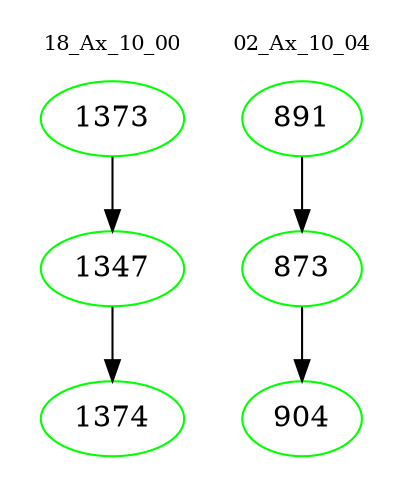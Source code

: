 digraph{
subgraph cluster_0 {
color = white
label = "18_Ax_10_00";
fontsize=10;
T0_1373 [label="1373", color="green"]
T0_1373 -> T0_1347 [color="black"]
T0_1347 [label="1347", color="green"]
T0_1347 -> T0_1374 [color="black"]
T0_1374 [label="1374", color="green"]
}
subgraph cluster_1 {
color = white
label = "02_Ax_10_04";
fontsize=10;
T1_891 [label="891", color="green"]
T1_891 -> T1_873 [color="black"]
T1_873 [label="873", color="green"]
T1_873 -> T1_904 [color="black"]
T1_904 [label="904", color="green"]
}
}
